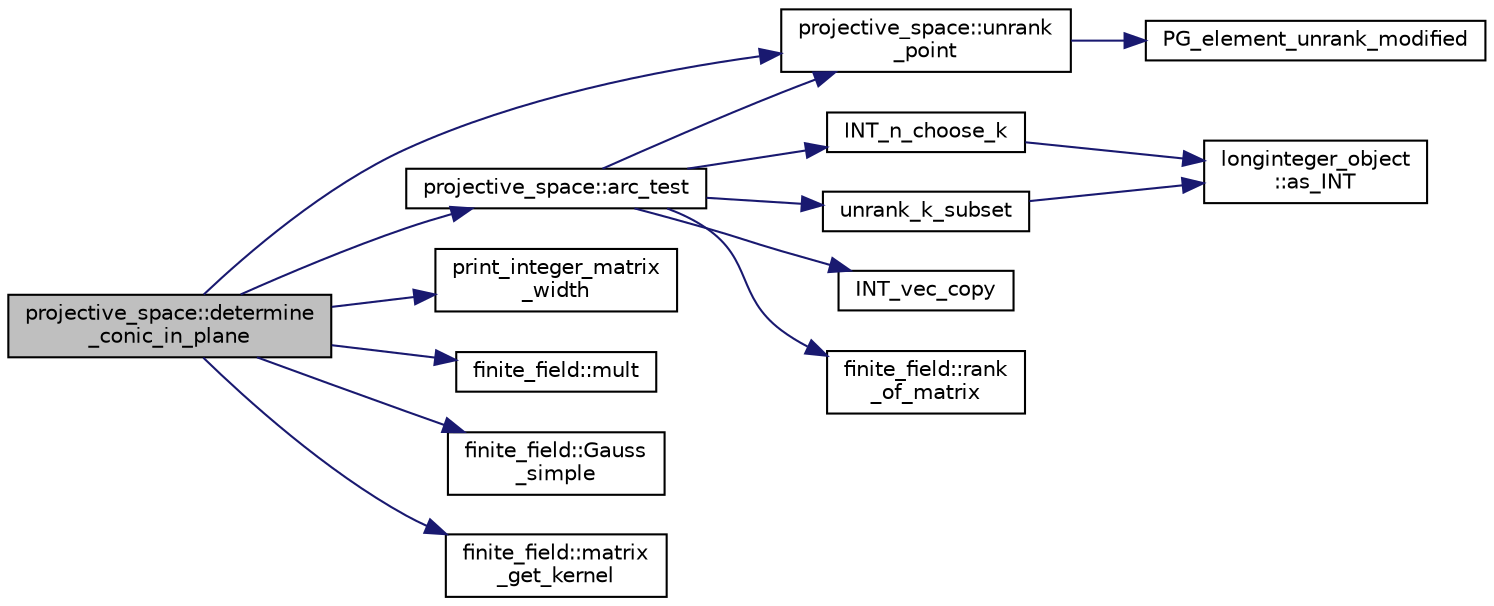 digraph "projective_space::determine_conic_in_plane"
{
  edge [fontname="Helvetica",fontsize="10",labelfontname="Helvetica",labelfontsize="10"];
  node [fontname="Helvetica",fontsize="10",shape=record];
  rankdir="LR";
  Node861 [label="projective_space::determine\l_conic_in_plane",height=0.2,width=0.4,color="black", fillcolor="grey75", style="filled", fontcolor="black"];
  Node861 -> Node862 [color="midnightblue",fontsize="10",style="solid",fontname="Helvetica"];
  Node862 [label="projective_space::arc_test",height=0.2,width=0.4,color="black", fillcolor="white", style="filled",URL="$d2/d17/classprojective__space.html#a065c2c15235080040332e0b5ea5b5a60"];
  Node862 -> Node863 [color="midnightblue",fontsize="10",style="solid",fontname="Helvetica"];
  Node863 [label="projective_space::unrank\l_point",height=0.2,width=0.4,color="black", fillcolor="white", style="filled",URL="$d2/d17/classprojective__space.html#a3cb7917af4c5f1590b660d4bf907e0fa"];
  Node863 -> Node864 [color="midnightblue",fontsize="10",style="solid",fontname="Helvetica"];
  Node864 [label="PG_element_unrank_modified",height=0.2,width=0.4,color="black", fillcolor="white", style="filled",URL="$d4/d67/geometry_8h.html#a83ae9b605d496f6a90345303f6efae64"];
  Node862 -> Node865 [color="midnightblue",fontsize="10",style="solid",fontname="Helvetica"];
  Node865 [label="INT_n_choose_k",height=0.2,width=0.4,color="black", fillcolor="white", style="filled",URL="$d2/d7c/combinatorics_8_c.html#aa74adc702e59feadb839f44c0aaec8f6"];
  Node865 -> Node866 [color="midnightblue",fontsize="10",style="solid",fontname="Helvetica"];
  Node866 [label="longinteger_object\l::as_INT",height=0.2,width=0.4,color="black", fillcolor="white", style="filled",URL="$dd/d7e/classlonginteger__object.html#afb992d4679a6741acc63c8bcba27971e"];
  Node862 -> Node867 [color="midnightblue",fontsize="10",style="solid",fontname="Helvetica"];
  Node867 [label="unrank_k_subset",height=0.2,width=0.4,color="black", fillcolor="white", style="filled",URL="$d2/d7c/combinatorics_8_c.html#a709dbec12f4da5bb02b9352d45a2c77d"];
  Node867 -> Node866 [color="midnightblue",fontsize="10",style="solid",fontname="Helvetica"];
  Node862 -> Node868 [color="midnightblue",fontsize="10",style="solid",fontname="Helvetica"];
  Node868 [label="INT_vec_copy",height=0.2,width=0.4,color="black", fillcolor="white", style="filled",URL="$df/dbf/sajeeb_8_c.html#ac2d875e27e009af6ec04d17254d11075"];
  Node862 -> Node869 [color="midnightblue",fontsize="10",style="solid",fontname="Helvetica"];
  Node869 [label="finite_field::rank\l_of_matrix",height=0.2,width=0.4,color="black", fillcolor="white", style="filled",URL="$df/d5a/classfinite__field.html#ab66d0dc9e1c186422ef4988283e41b6f"];
  Node861 -> Node863 [color="midnightblue",fontsize="10",style="solid",fontname="Helvetica"];
  Node861 -> Node870 [color="midnightblue",fontsize="10",style="solid",fontname="Helvetica"];
  Node870 [label="print_integer_matrix\l_width",height=0.2,width=0.4,color="black", fillcolor="white", style="filled",URL="$d5/db4/io__and__os_8h.html#aa78f3e73fc2179251bd15adbcc31573f"];
  Node861 -> Node871 [color="midnightblue",fontsize="10",style="solid",fontname="Helvetica"];
  Node871 [label="finite_field::mult",height=0.2,width=0.4,color="black", fillcolor="white", style="filled",URL="$df/d5a/classfinite__field.html#a24fb5917aa6d4d656fd855b7f44a13b0"];
  Node861 -> Node872 [color="midnightblue",fontsize="10",style="solid",fontname="Helvetica"];
  Node872 [label="finite_field::Gauss\l_simple",height=0.2,width=0.4,color="black", fillcolor="white", style="filled",URL="$df/d5a/classfinite__field.html#aba4950590e24a1ce323f292cf47b3307"];
  Node861 -> Node873 [color="midnightblue",fontsize="10",style="solid",fontname="Helvetica"];
  Node873 [label="finite_field::matrix\l_get_kernel",height=0.2,width=0.4,color="black", fillcolor="white", style="filled",URL="$df/d5a/classfinite__field.html#ac45780a927cee936df13d04d30d2d248"];
}
